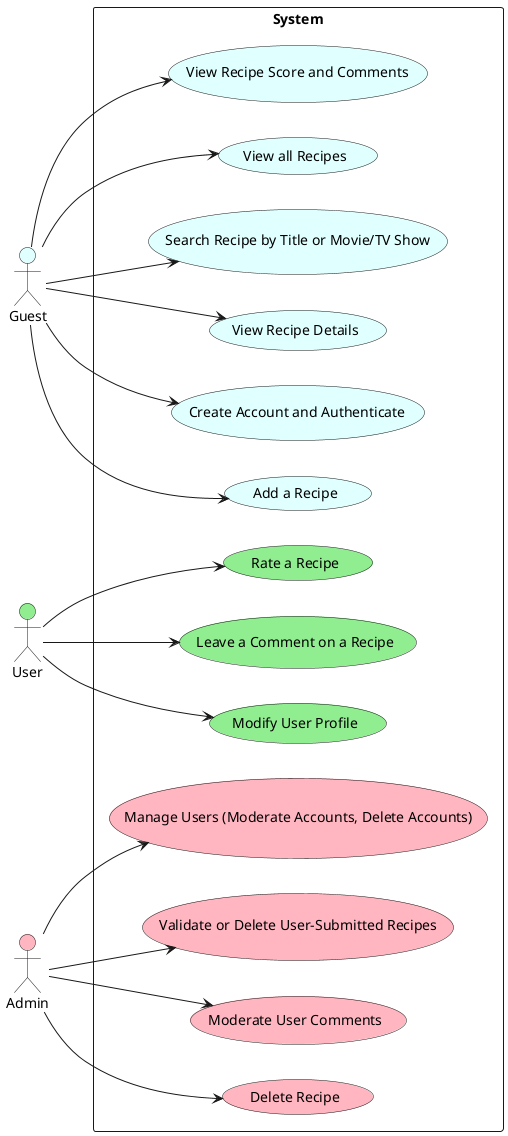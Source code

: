 @startuml
left to right direction

actor "Guest" as G #lightcyan
actor "User" as U #lightgreen
actor "Admin" as A #lightpink

rectangle "System" {

  usecase "View all Recipes" as UC1 #lightcyan
  usecase "Search Recipe by Title or Movie/TV Show" as UC2 #lightcyan
  usecase "View Recipe Details" as UC3 #lightcyan
  usecase "Create Account and Authenticate" as UC4 #lightcyan
  usecase "Modify User Profile" as UC5 #lightgreen
  usecase "Add a Recipe" as UC6 #lightcyan
  usecase "Leave a Comment on a Recipe" as UC7 #lightgreen
  usecase "Rate a Recipe" as UC8 #lightgreen
  usecase "Manage Users (Moderate Accounts, Delete Accounts)" as UC9 #lightpink
  usecase "Validate or Delete User-Submitted Recipes" as UC10 #lightpink
  usecase "Moderate User Comments" as UC11 #lightpink
  usecase "Delete Recipe" as UC12 #lightpink
  usecase "View Recipe Score and Comments" as UC13 #lightcyan
}

' Guest Access (light gray)
G -down-> UC1
G -down-> UC2
G -down-> UC3
G -down-> UC4
G -down-> UC6
G -down-> UC13

' User Access (light blue)
U -down-> UC5
U -down-> UC7
U -down-> UC8

' Admin Access (light green)
A -down-> UC9
A -down-> UC10
A -down-> UC11
A -down-> UC12
@enduml